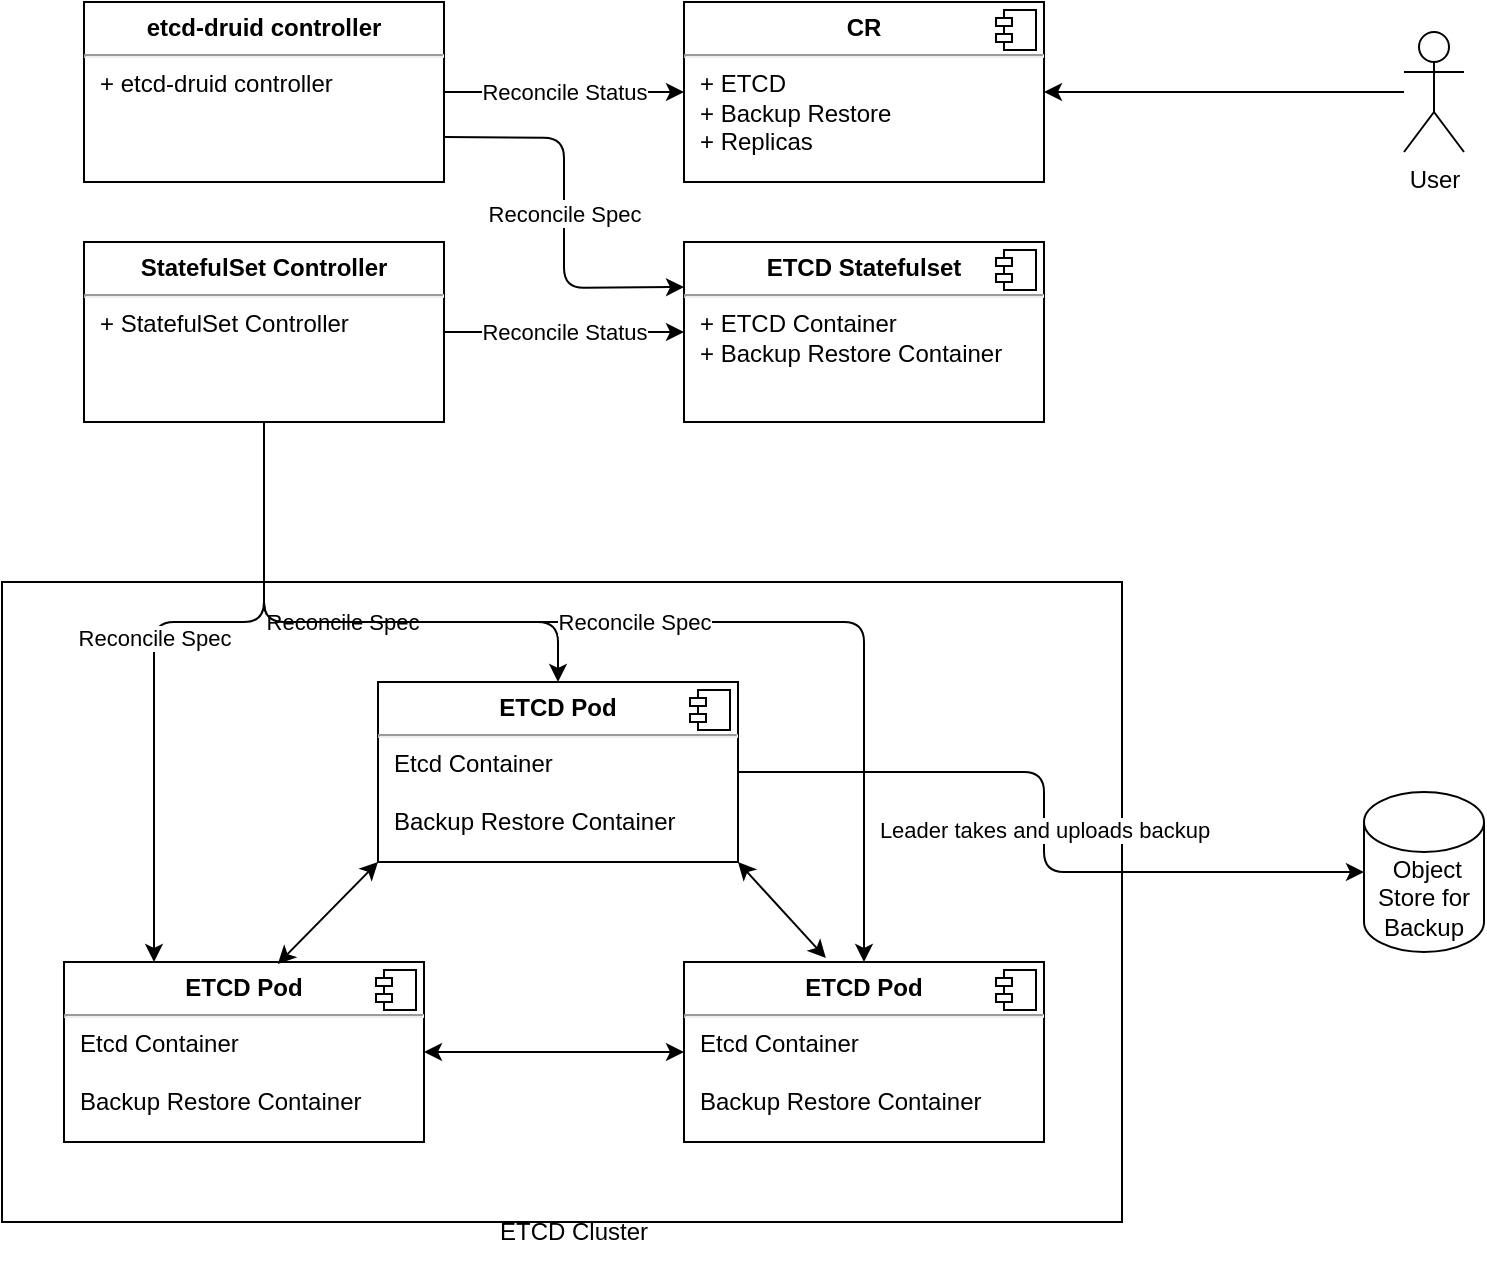 <mxfile version="13.8.9-1" type="device"><diagram id="C5RBs43oDa-KdzZeNtuy" name="Page-1"><mxGraphModel dx="988" dy="539" grid="1" gridSize="10" guides="1" tooltips="1" connect="1" arrows="1" fold="1" page="1" pageScale="1" pageWidth="827" pageHeight="1169" math="0" shadow="0"><root><mxCell id="WIyWlLk6GJQsqaUBKTNV-0"/><mxCell id="WIyWlLk6GJQsqaUBKTNV-1" parent="WIyWlLk6GJQsqaUBKTNV-0"/><mxCell id="AbLFyCworrXgCOXLRqIg-4" value="&lt;p style=&quot;margin: 0px ; margin-top: 6px ; text-align: center&quot;&gt;&lt;b&gt;ETCD Pod&lt;/b&gt;&lt;/p&gt;&lt;hr&gt;&lt;p style=&quot;margin: 0px ; margin-left: 8px&quot;&gt;Etcd Container&lt;/p&gt;&lt;p style=&quot;margin: 0px ; margin-left: 8px&quot;&gt;&lt;br&gt;&lt;/p&gt;&lt;p style=&quot;margin: 0px ; margin-left: 8px&quot;&gt;Backup Restore Container&lt;/p&gt;" style="align=left;overflow=fill;html=1;dropTarget=0;" parent="WIyWlLk6GJQsqaUBKTNV-1" vertex="1"><mxGeometry x="227" y="420" width="180" height="90" as="geometry"/></mxCell><mxCell id="AbLFyCworrXgCOXLRqIg-5" value="" style="shape=component;jettyWidth=8;jettyHeight=4;" parent="AbLFyCworrXgCOXLRqIg-4" vertex="1"><mxGeometry x="1" width="20" height="20" relative="1" as="geometry"><mxPoint x="-24" y="4" as="offset"/></mxGeometry></mxCell><mxCell id="AbLFyCworrXgCOXLRqIg-6" value="&lt;p style=&quot;margin: 0px ; margin-top: 6px ; text-align: center&quot;&gt;&lt;b&gt;ETCD Pod&lt;/b&gt;&lt;/p&gt;&lt;hr&gt;&lt;p style=&quot;margin: 0px 0px 0px 8px&quot;&gt;Etcd Container&lt;/p&gt;&lt;p style=&quot;margin: 0px 0px 0px 8px&quot;&gt;&lt;br&gt;&lt;/p&gt;&lt;p style=&quot;margin: 0px 0px 0px 8px&quot;&gt;Backup Restore Container&lt;/p&gt;" style="align=left;overflow=fill;html=1;dropTarget=0;" parent="WIyWlLk6GJQsqaUBKTNV-1" vertex="1"><mxGeometry x="380" y="560" width="180" height="90" as="geometry"/></mxCell><mxCell id="AbLFyCworrXgCOXLRqIg-7" value="" style="shape=component;jettyWidth=8;jettyHeight=4;" parent="AbLFyCworrXgCOXLRqIg-6" vertex="1"><mxGeometry x="1" width="20" height="20" relative="1" as="geometry"><mxPoint x="-24" y="4" as="offset"/></mxGeometry></mxCell><mxCell id="AbLFyCworrXgCOXLRqIg-8" value="&lt;p style=&quot;margin: 0px ; margin-top: 6px ; text-align: center&quot;&gt;&lt;b&gt;ETCD Pod&lt;/b&gt;&lt;/p&gt;&lt;hr&gt;&lt;p style=&quot;margin: 0px 0px 0px 8px&quot;&gt;Etcd Container&lt;/p&gt;&lt;p style=&quot;margin: 0px 0px 0px 8px&quot;&gt;&lt;br&gt;&lt;/p&gt;&lt;p style=&quot;margin: 0px 0px 0px 8px&quot;&gt;Backup Restore Container&lt;/p&gt;" style="align=left;overflow=fill;html=1;dropTarget=0;" parent="WIyWlLk6GJQsqaUBKTNV-1" vertex="1"><mxGeometry x="70" y="560" width="180" height="90" as="geometry"/></mxCell><mxCell id="AbLFyCworrXgCOXLRqIg-9" value="" style="shape=component;jettyWidth=8;jettyHeight=4;" parent="AbLFyCworrXgCOXLRqIg-8" vertex="1"><mxGeometry x="1" width="20" height="20" relative="1" as="geometry"><mxPoint x="-24" y="4" as="offset"/></mxGeometry></mxCell><mxCell id="AbLFyCworrXgCOXLRqIg-12" value="&lt;p style=&quot;margin: 0px ; margin-top: 6px ; text-align: center&quot;&gt;&lt;b&gt;CR&lt;/b&gt;&lt;/p&gt;&lt;hr&gt;&lt;p style=&quot;margin: 0px ; margin-left: 8px&quot;&gt;+ ETCD&lt;br&gt;+ Backup Restore&lt;/p&gt;&lt;p style=&quot;margin: 0px ; margin-left: 8px&quot;&gt;+ Replicas&lt;/p&gt;" style="align=left;overflow=fill;html=1;dropTarget=0;" parent="WIyWlLk6GJQsqaUBKTNV-1" vertex="1"><mxGeometry x="380" y="80" width="180" height="90" as="geometry"/></mxCell><mxCell id="AbLFyCworrXgCOXLRqIg-13" value="" style="shape=component;jettyWidth=8;jettyHeight=4;" parent="AbLFyCworrXgCOXLRqIg-12" vertex="1"><mxGeometry x="1" width="20" height="20" relative="1" as="geometry"><mxPoint x="-24" y="4" as="offset"/></mxGeometry></mxCell><mxCell id="AbLFyCworrXgCOXLRqIg-15" value="" style="endArrow=classic;startArrow=classic;html=1;entryX=0.594;entryY=0.011;entryDx=0;entryDy=0;entryPerimeter=0;exitX=0;exitY=1;exitDx=0;exitDy=0;" parent="WIyWlLk6GJQsqaUBKTNV-1" source="AbLFyCworrXgCOXLRqIg-4" target="AbLFyCworrXgCOXLRqIg-8" edge="1"><mxGeometry width="50" height="50" relative="1" as="geometry"><mxPoint x="320" y="490" as="sourcePoint"/><mxPoint x="370" y="440" as="targetPoint"/></mxGeometry></mxCell><mxCell id="AbLFyCworrXgCOXLRqIg-16" value="" style="endArrow=classic;startArrow=classic;html=1;entryX=1;entryY=0.5;entryDx=0;entryDy=0;" parent="WIyWlLk6GJQsqaUBKTNV-1" target="AbLFyCworrXgCOXLRqIg-8" edge="1"><mxGeometry width="50" height="50" relative="1" as="geometry"><mxPoint x="380" y="605" as="sourcePoint"/><mxPoint x="159.02" y="566.04" as="targetPoint"/></mxGeometry></mxCell><mxCell id="AbLFyCworrXgCOXLRqIg-17" value="" style="endArrow=classic;startArrow=classic;html=1;entryX=1;entryY=1;entryDx=0;entryDy=0;exitX=0.394;exitY=-0.022;exitDx=0;exitDy=0;exitPerimeter=0;" parent="WIyWlLk6GJQsqaUBKTNV-1" source="AbLFyCworrXgCOXLRqIg-6" target="AbLFyCworrXgCOXLRqIg-4" edge="1"><mxGeometry width="50" height="50" relative="1" as="geometry"><mxPoint x="440" y="540" as="sourcePoint"/><mxPoint x="169.02" y="576.04" as="targetPoint"/></mxGeometry></mxCell><mxCell id="AbLFyCworrXgCOXLRqIg-27" value="&lt;p style=&quot;margin: 0px ; margin-top: 6px ; text-align: center&quot;&gt;&lt;b&gt;etcd-druid controller&lt;/b&gt;&lt;/p&gt;&lt;hr&gt;&lt;p style=&quot;margin: 0px ; margin-left: 8px&quot;&gt;+ etcd-druid controller&lt;/p&gt;" style="align=left;overflow=fill;html=1;dropTarget=0;" parent="WIyWlLk6GJQsqaUBKTNV-1" vertex="1"><mxGeometry x="80" y="80" width="180" height="90" as="geometry"/></mxCell><mxCell id="AbLFyCworrXgCOXLRqIg-29" value="User" style="shape=umlActor;verticalLabelPosition=bottom;verticalAlign=top;html=1;" parent="WIyWlLk6GJQsqaUBKTNV-1" vertex="1"><mxGeometry x="740" y="95" width="30" height="60" as="geometry"/></mxCell><mxCell id="AbLFyCworrXgCOXLRqIg-31" value="" style="endArrow=classic;html=1;entryX=1;entryY=0.5;entryDx=0;entryDy=0;" parent="WIyWlLk6GJQsqaUBKTNV-1" source="AbLFyCworrXgCOXLRqIg-29" target="AbLFyCworrXgCOXLRqIg-12" edge="1"><mxGeometry width="50" height="50" relative="1" as="geometry"><mxPoint x="390" y="380" as="sourcePoint"/><mxPoint x="440" y="330" as="targetPoint"/></mxGeometry></mxCell><mxCell id="AbLFyCworrXgCOXLRqIg-33" value="" style="rounded=0;whiteSpace=wrap;html=1;fillColor=none;" parent="WIyWlLk6GJQsqaUBKTNV-1" vertex="1"><mxGeometry x="39" y="370" width="560" height="320" as="geometry"/></mxCell><mxCell id="AbLFyCworrXgCOXLRqIg-34" value="ETCD Cluster" style="text;html=1;strokeColor=none;fillColor=none;align=center;verticalAlign=middle;whiteSpace=wrap;rounded=0;" parent="WIyWlLk6GJQsqaUBKTNV-1" vertex="1"><mxGeometry x="240" y="680" width="170" height="30" as="geometry"/></mxCell><mxCell id="-d4tFJTXraOb3b6qIgcy-0" value="&lt;p style=&quot;margin: 0px ; margin-top: 6px ; text-align: center&quot;&gt;&lt;b&gt;ETCD Statefulset&lt;/b&gt;&lt;/p&gt;&lt;hr&gt;&lt;p style=&quot;margin: 0px ; margin-left: 8px&quot;&gt;+ ETCD Container&lt;/p&gt;&lt;p style=&quot;margin: 0px ; margin-left: 8px&quot;&gt;+ Backup Restore Container&lt;/p&gt;" style="align=left;overflow=fill;html=1;dropTarget=0;" vertex="1" parent="WIyWlLk6GJQsqaUBKTNV-1"><mxGeometry x="380" y="200" width="180" height="90" as="geometry"/></mxCell><mxCell id="-d4tFJTXraOb3b6qIgcy-1" value="" style="shape=component;jettyWidth=8;jettyHeight=4;" vertex="1" parent="-d4tFJTXraOb3b6qIgcy-0"><mxGeometry x="1" width="20" height="20" relative="1" as="geometry"><mxPoint x="-24" y="4" as="offset"/></mxGeometry></mxCell><mxCell id="-d4tFJTXraOb3b6qIgcy-2" value="Reconcile" style="endArrow=classic;html=1;exitX=1;exitY=0.5;exitDx=0;exitDy=0;entryX=0;entryY=0.5;entryDx=0;entryDy=0;" edge="1" parent="WIyWlLk6GJQsqaUBKTNV-1" source="AbLFyCworrXgCOXLRqIg-27" target="AbLFyCworrXgCOXLRqIg-12"><mxGeometry relative="1" as="geometry"><mxPoint x="360" y="260" as="sourcePoint"/><mxPoint x="460" y="260" as="targetPoint"/></mxGeometry></mxCell><mxCell id="-d4tFJTXraOb3b6qIgcy-3" value="Reconcile Status" style="edgeLabel;resizable=0;html=1;align=center;verticalAlign=middle;" connectable="0" vertex="1" parent="-d4tFJTXraOb3b6qIgcy-2"><mxGeometry relative="1" as="geometry"/></mxCell><mxCell id="-d4tFJTXraOb3b6qIgcy-4" value="Reconcile" style="endArrow=classic;html=1;exitX=1;exitY=0.75;exitDx=0;exitDy=0;entryX=0;entryY=0.25;entryDx=0;entryDy=0;" edge="1" parent="WIyWlLk6GJQsqaUBKTNV-1" source="AbLFyCworrXgCOXLRqIg-27" target="-d4tFJTXraOb3b6qIgcy-0"><mxGeometry relative="1" as="geometry"><mxPoint x="270" y="135" as="sourcePoint"/><mxPoint x="390" y="135" as="targetPoint"/><Array as="points"><mxPoint x="320" y="148"/><mxPoint x="320" y="170"/><mxPoint x="320" y="223"/></Array></mxGeometry></mxCell><mxCell id="-d4tFJTXraOb3b6qIgcy-5" value="Reconcile Spec" style="edgeLabel;resizable=0;html=1;align=center;verticalAlign=middle;" connectable="0" vertex="1" parent="-d4tFJTXraOb3b6qIgcy-4"><mxGeometry relative="1" as="geometry"/></mxCell><mxCell id="-d4tFJTXraOb3b6qIgcy-6" value="&lt;p style=&quot;margin: 0px ; margin-top: 6px ; text-align: center&quot;&gt;&lt;b&gt;StatefulSet Controller&lt;/b&gt;&lt;/p&gt;&lt;hr&gt;&lt;p style=&quot;margin: 0px ; margin-left: 8px&quot;&gt;+ StatefulSet Controller&lt;/p&gt;" style="align=left;overflow=fill;html=1;dropTarget=0;" vertex="1" parent="WIyWlLk6GJQsqaUBKTNV-1"><mxGeometry x="80" y="200" width="180" height="90" as="geometry"/></mxCell><mxCell id="-d4tFJTXraOb3b6qIgcy-7" value="Reconcile" style="endArrow=classic;html=1;exitX=1;exitY=0.5;exitDx=0;exitDy=0;entryX=0;entryY=0.5;entryDx=0;entryDy=0;" edge="1" parent="WIyWlLk6GJQsqaUBKTNV-1" source="-d4tFJTXraOb3b6qIgcy-6" target="-d4tFJTXraOb3b6qIgcy-0"><mxGeometry relative="1" as="geometry"><mxPoint x="270" y="135" as="sourcePoint"/><mxPoint x="390" y="135" as="targetPoint"/></mxGeometry></mxCell><mxCell id="-d4tFJTXraOb3b6qIgcy-8" value="Reconcile Status" style="edgeLabel;resizable=0;html=1;align=center;verticalAlign=middle;" connectable="0" vertex="1" parent="-d4tFJTXraOb3b6qIgcy-7"><mxGeometry relative="1" as="geometry"/></mxCell><mxCell id="-d4tFJTXraOb3b6qIgcy-9" value="Reconcile" style="endArrow=classic;html=1;exitX=0.5;exitY=1;exitDx=0;exitDy=0;entryX=0.5;entryY=0;entryDx=0;entryDy=0;" edge="1" parent="WIyWlLk6GJQsqaUBKTNV-1" source="-d4tFJTXraOb3b6qIgcy-6" target="AbLFyCworrXgCOXLRqIg-4"><mxGeometry relative="1" as="geometry"><mxPoint x="270" y="180" as="sourcePoint"/><mxPoint x="390" y="255" as="targetPoint"/><Array as="points"><mxPoint x="170" y="390"/><mxPoint x="317" y="390"/></Array></mxGeometry></mxCell><mxCell id="-d4tFJTXraOb3b6qIgcy-10" value="Reconcile Spec" style="edgeLabel;resizable=0;html=1;align=center;verticalAlign=middle;" connectable="0" vertex="1" parent="-d4tFJTXraOb3b6qIgcy-9"><mxGeometry relative="1" as="geometry"/></mxCell><mxCell id="-d4tFJTXraOb3b6qIgcy-11" value="Reconcile" style="endArrow=classic;html=1;exitX=0.5;exitY=1;exitDx=0;exitDy=0;entryX=0.25;entryY=0;entryDx=0;entryDy=0;" edge="1" parent="WIyWlLk6GJQsqaUBKTNV-1" source="-d4tFJTXraOb3b6qIgcy-6" target="AbLFyCworrXgCOXLRqIg-8"><mxGeometry relative="1" as="geometry"><mxPoint x="180" y="300" as="sourcePoint"/><mxPoint x="327" y="430" as="targetPoint"/><Array as="points"><mxPoint x="170" y="390"/><mxPoint x="115" y="390"/></Array></mxGeometry></mxCell><mxCell id="-d4tFJTXraOb3b6qIgcy-12" value="Reconcile Spec" style="edgeLabel;resizable=0;html=1;align=center;verticalAlign=middle;" connectable="0" vertex="1" parent="-d4tFJTXraOb3b6qIgcy-11"><mxGeometry relative="1" as="geometry"/></mxCell><mxCell id="-d4tFJTXraOb3b6qIgcy-13" value="Reconcile" style="endArrow=classic;html=1;entryX=0.5;entryY=0;entryDx=0;entryDy=0;exitX=0.5;exitY=1;exitDx=0;exitDy=0;" edge="1" parent="WIyWlLk6GJQsqaUBKTNV-1" source="-d4tFJTXraOb3b6qIgcy-6" target="AbLFyCworrXgCOXLRqIg-6"><mxGeometry relative="1" as="geometry"><mxPoint x="270" y="290" as="sourcePoint"/><mxPoint x="170" y="570" as="targetPoint"/><Array as="points"><mxPoint x="170" y="390"/><mxPoint x="260" y="390"/><mxPoint x="470" y="390"/></Array></mxGeometry></mxCell><mxCell id="-d4tFJTXraOb3b6qIgcy-14" value="Reconcile Spec" style="edgeLabel;resizable=0;html=1;align=center;verticalAlign=middle;" connectable="0" vertex="1" parent="-d4tFJTXraOb3b6qIgcy-13"><mxGeometry relative="1" as="geometry"/></mxCell><mxCell id="-d4tFJTXraOb3b6qIgcy-15" value="&amp;nbsp;Object Store for Backup" style="shape=cylinder3;whiteSpace=wrap;html=1;boundedLbl=1;backgroundOutline=1;size=15;" vertex="1" parent="WIyWlLk6GJQsqaUBKTNV-1"><mxGeometry x="720" y="475" width="60" height="80" as="geometry"/></mxCell><mxCell id="-d4tFJTXraOb3b6qIgcy-18" value="Leader takes and uploads backup" style="endArrow=classic;html=1;exitX=1;exitY=0.5;exitDx=0;exitDy=0;entryX=0;entryY=0.5;entryDx=0;entryDy=0;entryPerimeter=0;" edge="1" parent="WIyWlLk6GJQsqaUBKTNV-1" source="AbLFyCworrXgCOXLRqIg-4" target="-d4tFJTXraOb3b6qIgcy-15"><mxGeometry width="50" height="50" relative="1" as="geometry"><mxPoint x="510" y="460" as="sourcePoint"/><mxPoint x="560" y="410" as="targetPoint"/><Array as="points"><mxPoint x="560" y="465"/><mxPoint x="560" y="515"/></Array></mxGeometry></mxCell></root></mxGraphModel></diagram></mxfile>